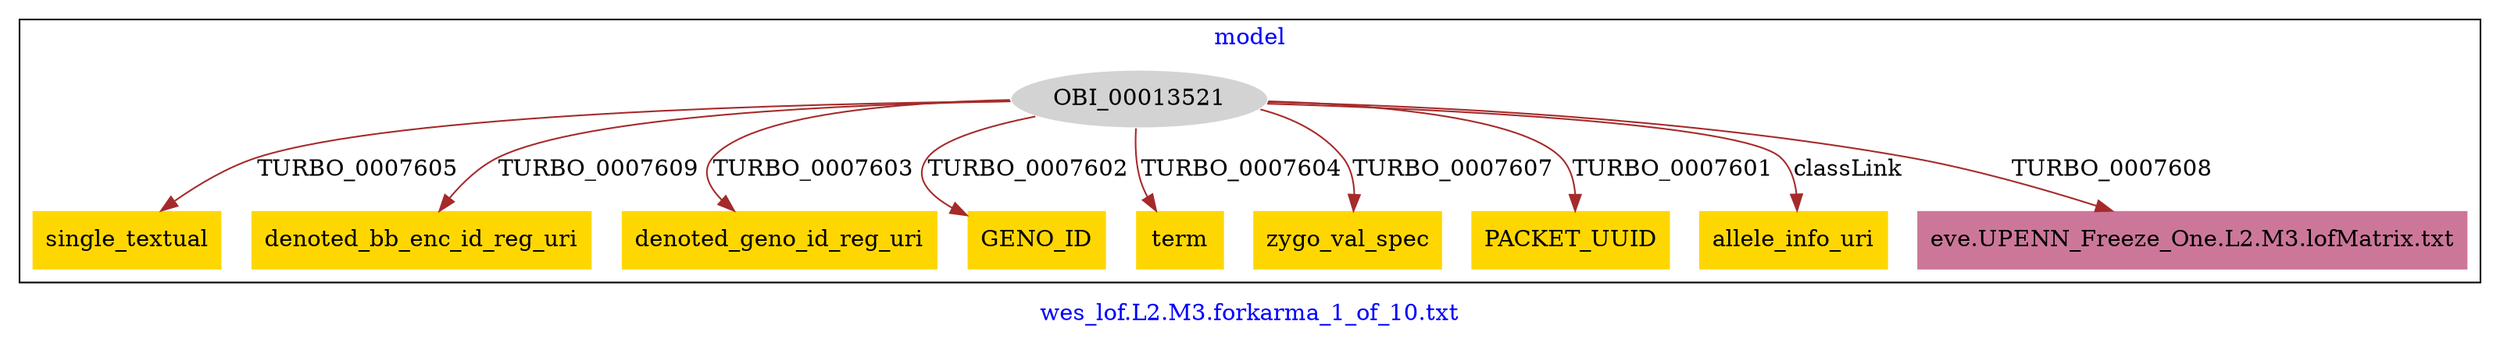 digraph n0 {
fontcolor="blue"
remincross="true"
label="wes_lof.L2.M3.forkarma_1_of_10.txt"
subgraph cluster {
label="model"
n2[style="filled",color="white",fillcolor="lightgray",label="OBI_00013521"];
n3[shape="plaintext",style="filled",fillcolor="gold",label="single_textual"];
n4[shape="plaintext",style="filled",fillcolor="gold",label="denoted_bb_enc_id_reg_uri"];
n5[shape="plaintext",style="filled",fillcolor="gold",label="denoted_geno_id_reg_uri"];
n6[shape="plaintext",style="filled",fillcolor="gold",label="GENO_ID"];
n7[shape="plaintext",style="filled",fillcolor="gold",label="term"];
n8[shape="plaintext",style="filled",fillcolor="gold",label="zygo_val_spec"];
n9[shape="plaintext",style="filled",fillcolor="gold",label="PACKET_UUID"];
n10[shape="plaintext",style="filled",fillcolor="gold",label="allele_info_uri"];
n11[shape="plaintext",style="filled",fillcolor="#CC7799",label="eve.UPENN_Freeze_One.L2.M3.lofMatrix.txt"];
}
n2 -> n3[color="brown",fontcolor="black",label="TURBO_0007605"]
n2 -> n4[color="brown",fontcolor="black",label="TURBO_0007609"]
n2 -> n5[color="brown",fontcolor="black",label="TURBO_0007603"]
n2 -> n6[color="brown",fontcolor="black",label="TURBO_0007602"]
n2 -> n7[color="brown",fontcolor="black",label="TURBO_0007604"]
n2 -> n8[color="brown",fontcolor="black",label="TURBO_0007607"]
n2 -> n9[color="brown",fontcolor="black",label="TURBO_0007601"]
n2 -> n10[color="brown",fontcolor="black",label="classLink"]
n2 -> n11[color="brown",fontcolor="black",label="TURBO_0007608"]
}

